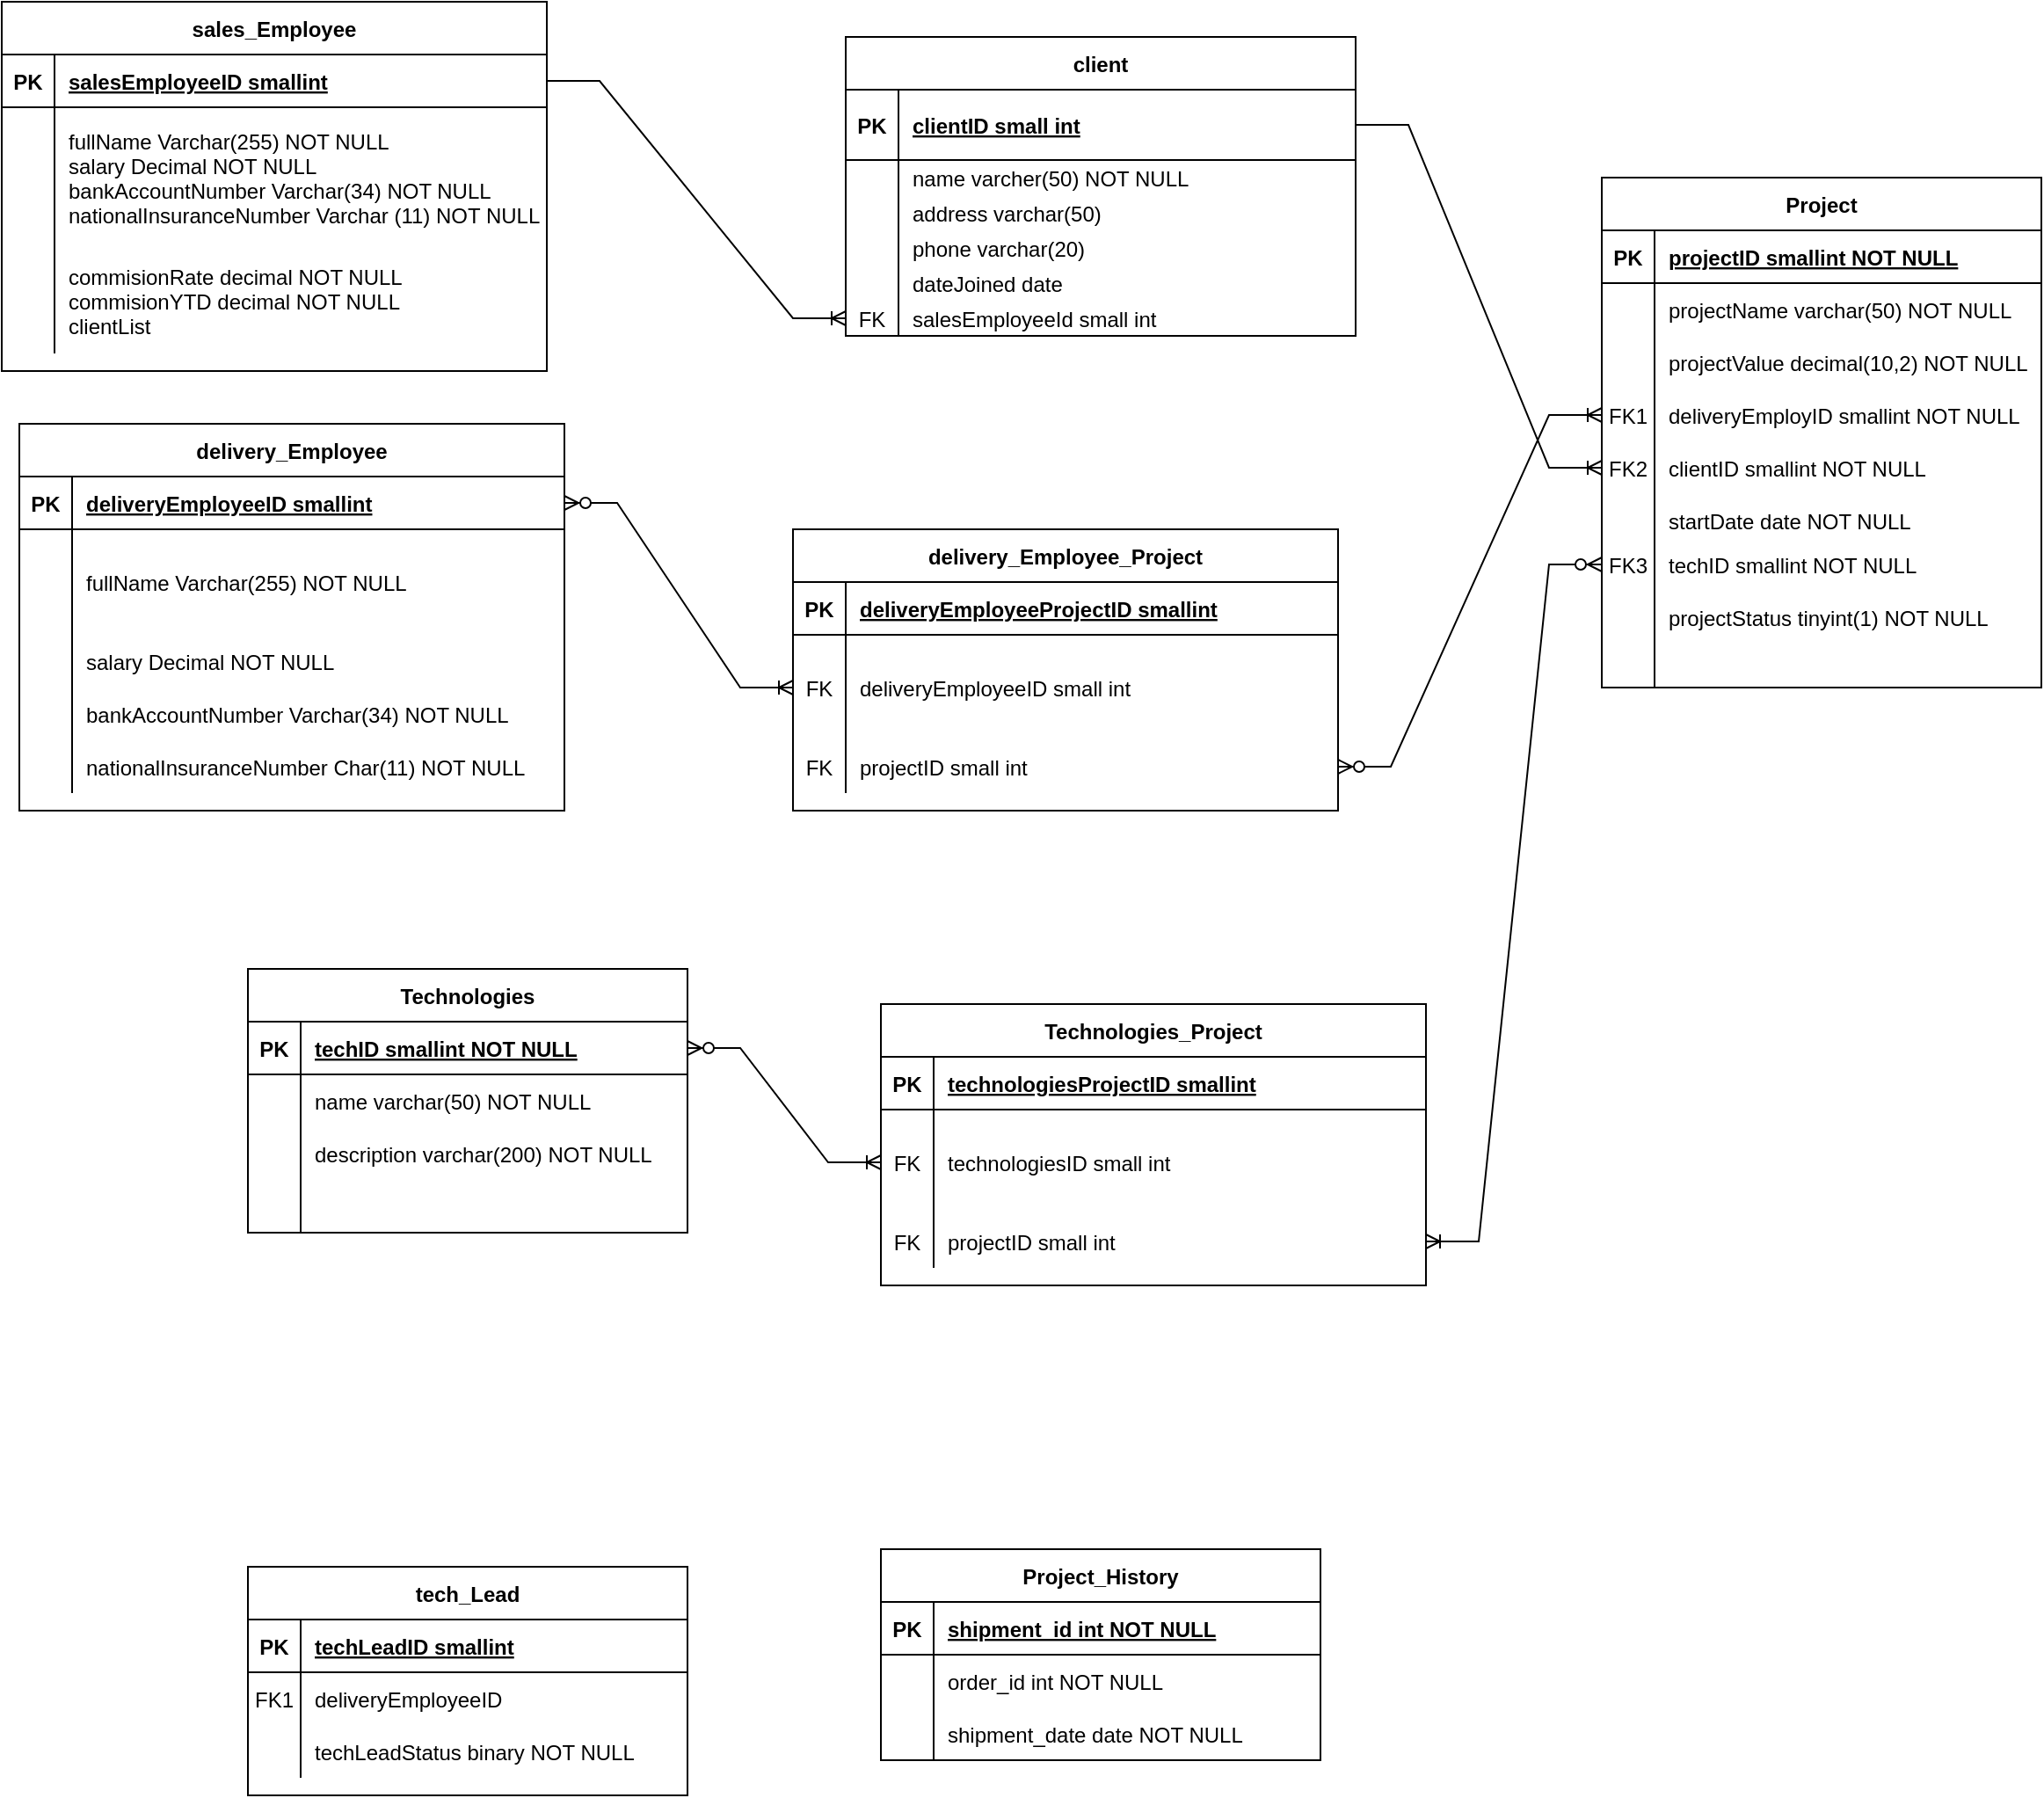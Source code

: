 <mxfile version="21.5.0" type="github">
  <diagram id="R2lEEEUBdFMjLlhIrx00" name="Page-1">
    <mxGraphModel dx="954" dy="592" grid="1" gridSize="10" guides="1" tooltips="1" connect="1" arrows="1" fold="1" page="1" pageScale="1" pageWidth="850" pageHeight="1100" math="0" shadow="0" extFonts="Permanent Marker^https://fonts.googleapis.com/css?family=Permanent+Marker">
      <root>
        <mxCell id="0" />
        <mxCell id="1" parent="0" />
        <mxCell id="iL5qsoXWQ4AeBmDO3Bly-42" value="client" style="shape=table;startSize=30;container=1;collapsible=1;childLayout=tableLayout;fixedRows=1;rowLines=0;fontStyle=1;align=center;resizeLast=1;" parent="1" vertex="1">
          <mxGeometry x="500" y="50" width="290" height="170" as="geometry" />
        </mxCell>
        <mxCell id="iL5qsoXWQ4AeBmDO3Bly-43" value="" style="shape=partialRectangle;collapsible=0;dropTarget=0;pointerEvents=0;fillColor=none;points=[[0,0.5],[1,0.5]];portConstraint=eastwest;top=0;left=0;right=0;bottom=1;" parent="iL5qsoXWQ4AeBmDO3Bly-42" vertex="1">
          <mxGeometry y="30" width="290" height="40" as="geometry" />
        </mxCell>
        <mxCell id="iL5qsoXWQ4AeBmDO3Bly-44" value="PK" style="shape=partialRectangle;overflow=hidden;connectable=0;fillColor=none;top=0;left=0;bottom=0;right=0;fontStyle=1;" parent="iL5qsoXWQ4AeBmDO3Bly-43" vertex="1">
          <mxGeometry width="30" height="40" as="geometry">
            <mxRectangle width="30" height="40" as="alternateBounds" />
          </mxGeometry>
        </mxCell>
        <mxCell id="iL5qsoXWQ4AeBmDO3Bly-45" value="clientID small int" style="shape=partialRectangle;overflow=hidden;connectable=0;fillColor=none;top=0;left=0;bottom=0;right=0;align=left;spacingLeft=6;fontStyle=5;" parent="iL5qsoXWQ4AeBmDO3Bly-43" vertex="1">
          <mxGeometry x="30" width="260" height="40" as="geometry">
            <mxRectangle width="260" height="40" as="alternateBounds" />
          </mxGeometry>
        </mxCell>
        <mxCell id="iL5qsoXWQ4AeBmDO3Bly-46" value="" style="shape=partialRectangle;collapsible=0;dropTarget=0;pointerEvents=0;fillColor=none;points=[[0,0.5],[1,0.5]];portConstraint=eastwest;top=0;left=0;right=0;bottom=0;" parent="iL5qsoXWQ4AeBmDO3Bly-42" vertex="1">
          <mxGeometry y="70" width="290" height="20" as="geometry" />
        </mxCell>
        <mxCell id="iL5qsoXWQ4AeBmDO3Bly-47" value="" style="shape=partialRectangle;overflow=hidden;connectable=0;fillColor=none;top=0;left=0;bottom=0;right=0;" parent="iL5qsoXWQ4AeBmDO3Bly-46" vertex="1">
          <mxGeometry width="30" height="20" as="geometry">
            <mxRectangle width="30" height="20" as="alternateBounds" />
          </mxGeometry>
        </mxCell>
        <mxCell id="iL5qsoXWQ4AeBmDO3Bly-48" value="name varcher(50) NOT NULL" style="shape=partialRectangle;overflow=hidden;connectable=0;fillColor=none;top=0;left=0;bottom=0;right=0;align=left;spacingLeft=6;" parent="iL5qsoXWQ4AeBmDO3Bly-46" vertex="1">
          <mxGeometry x="30" width="260" height="20" as="geometry">
            <mxRectangle width="260" height="20" as="alternateBounds" />
          </mxGeometry>
        </mxCell>
        <mxCell id="iL5qsoXWQ4AeBmDO3Bly-49" value="" style="shape=partialRectangle;collapsible=0;dropTarget=0;pointerEvents=0;fillColor=none;points=[[0,0.5],[1,0.5]];portConstraint=eastwest;top=0;left=0;right=0;bottom=0;" parent="iL5qsoXWQ4AeBmDO3Bly-42" vertex="1">
          <mxGeometry y="90" width="290" height="20" as="geometry" />
        </mxCell>
        <mxCell id="iL5qsoXWQ4AeBmDO3Bly-50" value="" style="shape=partialRectangle;overflow=hidden;connectable=0;fillColor=none;top=0;left=0;bottom=0;right=0;" parent="iL5qsoXWQ4AeBmDO3Bly-49" vertex="1">
          <mxGeometry width="30" height="20" as="geometry">
            <mxRectangle width="30" height="20" as="alternateBounds" />
          </mxGeometry>
        </mxCell>
        <mxCell id="iL5qsoXWQ4AeBmDO3Bly-51" value="address varchar(50)" style="shape=partialRectangle;overflow=hidden;connectable=0;fillColor=none;top=0;left=0;bottom=0;right=0;align=left;spacingLeft=6;" parent="iL5qsoXWQ4AeBmDO3Bly-49" vertex="1">
          <mxGeometry x="30" width="260" height="20" as="geometry">
            <mxRectangle width="260" height="20" as="alternateBounds" />
          </mxGeometry>
        </mxCell>
        <mxCell id="iL5qsoXWQ4AeBmDO3Bly-52" value="" style="shape=partialRectangle;collapsible=0;dropTarget=0;pointerEvents=0;fillColor=none;points=[[0,0.5],[1,0.5]];portConstraint=eastwest;top=0;left=0;right=0;bottom=0;" parent="iL5qsoXWQ4AeBmDO3Bly-42" vertex="1">
          <mxGeometry y="110" width="290" height="20" as="geometry" />
        </mxCell>
        <mxCell id="iL5qsoXWQ4AeBmDO3Bly-53" value="" style="shape=partialRectangle;overflow=hidden;connectable=0;fillColor=none;top=0;left=0;bottom=0;right=0;" parent="iL5qsoXWQ4AeBmDO3Bly-52" vertex="1">
          <mxGeometry width="30" height="20" as="geometry">
            <mxRectangle width="30" height="20" as="alternateBounds" />
          </mxGeometry>
        </mxCell>
        <mxCell id="iL5qsoXWQ4AeBmDO3Bly-54" value="phone varchar(20)" style="shape=partialRectangle;overflow=hidden;connectable=0;fillColor=none;top=0;left=0;bottom=0;right=0;align=left;spacingLeft=6;" parent="iL5qsoXWQ4AeBmDO3Bly-52" vertex="1">
          <mxGeometry x="30" width="260" height="20" as="geometry">
            <mxRectangle width="260" height="20" as="alternateBounds" />
          </mxGeometry>
        </mxCell>
        <mxCell id="iL5qsoXWQ4AeBmDO3Bly-61" value="" style="shape=partialRectangle;collapsible=0;dropTarget=0;pointerEvents=0;fillColor=none;points=[[0,0.5],[1,0.5]];portConstraint=eastwest;top=0;left=0;right=0;bottom=0;" parent="iL5qsoXWQ4AeBmDO3Bly-42" vertex="1">
          <mxGeometry y="130" width="290" height="20" as="geometry" />
        </mxCell>
        <mxCell id="iL5qsoXWQ4AeBmDO3Bly-62" value="" style="shape=partialRectangle;overflow=hidden;connectable=0;fillColor=none;top=0;left=0;bottom=0;right=0;" parent="iL5qsoXWQ4AeBmDO3Bly-61" vertex="1">
          <mxGeometry width="30" height="20" as="geometry">
            <mxRectangle width="30" height="20" as="alternateBounds" />
          </mxGeometry>
        </mxCell>
        <mxCell id="iL5qsoXWQ4AeBmDO3Bly-63" value="dateJoined date" style="shape=partialRectangle;overflow=hidden;connectable=0;fillColor=none;top=0;left=0;bottom=0;right=0;align=left;spacingLeft=6;" parent="iL5qsoXWQ4AeBmDO3Bly-61" vertex="1">
          <mxGeometry x="30" width="260" height="20" as="geometry">
            <mxRectangle width="260" height="20" as="alternateBounds" />
          </mxGeometry>
        </mxCell>
        <mxCell id="iL5qsoXWQ4AeBmDO3Bly-64" value="" style="shape=partialRectangle;collapsible=0;dropTarget=0;pointerEvents=0;fillColor=none;points=[[0,0.5],[1,0.5]];portConstraint=eastwest;top=0;left=0;right=0;bottom=0;" parent="iL5qsoXWQ4AeBmDO3Bly-42" vertex="1">
          <mxGeometry y="150" width="290" height="20" as="geometry" />
        </mxCell>
        <mxCell id="iL5qsoXWQ4AeBmDO3Bly-65" value="FK" style="shape=partialRectangle;overflow=hidden;connectable=0;fillColor=none;top=0;left=0;bottom=0;right=0;" parent="iL5qsoXWQ4AeBmDO3Bly-64" vertex="1">
          <mxGeometry width="30" height="20" as="geometry">
            <mxRectangle width="30" height="20" as="alternateBounds" />
          </mxGeometry>
        </mxCell>
        <mxCell id="iL5qsoXWQ4AeBmDO3Bly-66" value="salesEmployeeId small int " style="shape=partialRectangle;overflow=hidden;connectable=0;fillColor=none;top=0;left=0;bottom=0;right=0;align=left;spacingLeft=6;" parent="iL5qsoXWQ4AeBmDO3Bly-64" vertex="1">
          <mxGeometry x="30" width="260" height="20" as="geometry">
            <mxRectangle width="260" height="20" as="alternateBounds" />
          </mxGeometry>
        </mxCell>
        <mxCell id="8UfHQqU7ERs6A2P5ExG4-1" value="delivery_Employee" style="shape=table;startSize=30;container=1;collapsible=1;childLayout=tableLayout;fixedRows=1;rowLines=0;fontStyle=1;align=center;resizeLast=1;" parent="1" vertex="1">
          <mxGeometry x="30" y="270" width="310" height="220" as="geometry" />
        </mxCell>
        <mxCell id="8UfHQqU7ERs6A2P5ExG4-2" value="" style="shape=partialRectangle;collapsible=0;dropTarget=0;pointerEvents=0;fillColor=none;points=[[0,0.5],[1,0.5]];portConstraint=eastwest;top=0;left=0;right=0;bottom=1;" parent="8UfHQqU7ERs6A2P5ExG4-1" vertex="1">
          <mxGeometry y="30" width="310" height="30" as="geometry" />
        </mxCell>
        <mxCell id="8UfHQqU7ERs6A2P5ExG4-3" value="PK" style="shape=partialRectangle;overflow=hidden;connectable=0;fillColor=none;top=0;left=0;bottom=0;right=0;fontStyle=1;" parent="8UfHQqU7ERs6A2P5ExG4-2" vertex="1">
          <mxGeometry width="30" height="30" as="geometry">
            <mxRectangle width="30" height="30" as="alternateBounds" />
          </mxGeometry>
        </mxCell>
        <mxCell id="8UfHQqU7ERs6A2P5ExG4-4" value="deliveryEmployeeID smallint" style="shape=partialRectangle;overflow=hidden;connectable=0;fillColor=none;top=0;left=0;bottom=0;right=0;align=left;spacingLeft=6;fontStyle=5;" parent="8UfHQqU7ERs6A2P5ExG4-2" vertex="1">
          <mxGeometry x="30" width="280" height="30" as="geometry">
            <mxRectangle width="280" height="30" as="alternateBounds" />
          </mxGeometry>
        </mxCell>
        <mxCell id="8UfHQqU7ERs6A2P5ExG4-5" value="" style="shape=partialRectangle;collapsible=0;dropTarget=0;pointerEvents=0;fillColor=none;points=[[0,0.5],[1,0.5]];portConstraint=eastwest;top=0;left=0;right=0;bottom=0;" parent="8UfHQqU7ERs6A2P5ExG4-1" vertex="1">
          <mxGeometry y="60" width="310" height="60" as="geometry" />
        </mxCell>
        <mxCell id="8UfHQqU7ERs6A2P5ExG4-6" value="" style="shape=partialRectangle;overflow=hidden;connectable=0;fillColor=none;top=0;left=0;bottom=0;right=0;" parent="8UfHQqU7ERs6A2P5ExG4-5" vertex="1">
          <mxGeometry width="30" height="60" as="geometry">
            <mxRectangle width="30" height="60" as="alternateBounds" />
          </mxGeometry>
        </mxCell>
        <mxCell id="8UfHQqU7ERs6A2P5ExG4-7" value="fullName Varchar(255) NOT NULL" style="shape=partialRectangle;overflow=hidden;connectable=0;fillColor=none;top=0;left=0;bottom=0;right=0;align=left;spacingLeft=6;" parent="8UfHQqU7ERs6A2P5ExG4-5" vertex="1">
          <mxGeometry x="30" width="280" height="60" as="geometry">
            <mxRectangle width="280" height="60" as="alternateBounds" />
          </mxGeometry>
        </mxCell>
        <mxCell id="8UfHQqU7ERs6A2P5ExG4-8" value="" style="shape=partialRectangle;collapsible=0;dropTarget=0;pointerEvents=0;fillColor=none;points=[[0,0.5],[1,0.5]];portConstraint=eastwest;top=0;left=0;right=0;bottom=0;" parent="8UfHQqU7ERs6A2P5ExG4-1" vertex="1">
          <mxGeometry y="120" width="310" height="30" as="geometry" />
        </mxCell>
        <mxCell id="8UfHQqU7ERs6A2P5ExG4-9" value="" style="shape=partialRectangle;overflow=hidden;connectable=0;fillColor=none;top=0;left=0;bottom=0;right=0;" parent="8UfHQqU7ERs6A2P5ExG4-8" vertex="1">
          <mxGeometry width="30" height="30" as="geometry">
            <mxRectangle width="30" height="30" as="alternateBounds" />
          </mxGeometry>
        </mxCell>
        <mxCell id="8UfHQqU7ERs6A2P5ExG4-10" value="salary Decimal NOT NULL" style="shape=partialRectangle;overflow=hidden;connectable=0;fillColor=none;top=0;left=0;bottom=0;right=0;align=left;spacingLeft=6;" parent="8UfHQqU7ERs6A2P5ExG4-8" vertex="1">
          <mxGeometry x="30" width="280" height="30" as="geometry">
            <mxRectangle width="280" height="30" as="alternateBounds" />
          </mxGeometry>
        </mxCell>
        <mxCell id="iL5qsoXWQ4AeBmDO3Bly-79" value="" style="shape=partialRectangle;collapsible=0;dropTarget=0;pointerEvents=0;fillColor=none;points=[[0,0.5],[1,0.5]];portConstraint=eastwest;top=0;left=0;right=0;bottom=0;" parent="8UfHQqU7ERs6A2P5ExG4-1" vertex="1">
          <mxGeometry y="150" width="310" height="30" as="geometry" />
        </mxCell>
        <mxCell id="iL5qsoXWQ4AeBmDO3Bly-80" value="" style="shape=partialRectangle;overflow=hidden;connectable=0;fillColor=none;top=0;left=0;bottom=0;right=0;" parent="iL5qsoXWQ4AeBmDO3Bly-79" vertex="1">
          <mxGeometry width="30" height="30" as="geometry">
            <mxRectangle width="30" height="30" as="alternateBounds" />
          </mxGeometry>
        </mxCell>
        <mxCell id="iL5qsoXWQ4AeBmDO3Bly-81" value="bankAccountNumber Varchar(34) NOT NULL" style="shape=partialRectangle;overflow=hidden;connectable=0;fillColor=none;top=0;left=0;bottom=0;right=0;align=left;spacingLeft=6;" parent="iL5qsoXWQ4AeBmDO3Bly-79" vertex="1">
          <mxGeometry x="30" width="280" height="30" as="geometry">
            <mxRectangle width="280" height="30" as="alternateBounds" />
          </mxGeometry>
        </mxCell>
        <mxCell id="iL5qsoXWQ4AeBmDO3Bly-83" value="" style="shape=partialRectangle;collapsible=0;dropTarget=0;pointerEvents=0;fillColor=none;points=[[0,0.5],[1,0.5]];portConstraint=eastwest;top=0;left=0;right=0;bottom=0;" parent="8UfHQqU7ERs6A2P5ExG4-1" vertex="1">
          <mxGeometry y="180" width="310" height="30" as="geometry" />
        </mxCell>
        <mxCell id="iL5qsoXWQ4AeBmDO3Bly-84" value="" style="shape=partialRectangle;overflow=hidden;connectable=0;fillColor=none;top=0;left=0;bottom=0;right=0;" parent="iL5qsoXWQ4AeBmDO3Bly-83" vertex="1">
          <mxGeometry width="30" height="30" as="geometry">
            <mxRectangle width="30" height="30" as="alternateBounds" />
          </mxGeometry>
        </mxCell>
        <mxCell id="iL5qsoXWQ4AeBmDO3Bly-85" value="nationalInsuranceNumber Char(11) NOT NULL" style="shape=partialRectangle;overflow=hidden;connectable=0;fillColor=none;top=0;left=0;bottom=0;right=0;align=left;spacingLeft=6;" parent="iL5qsoXWQ4AeBmDO3Bly-83" vertex="1">
          <mxGeometry x="30" width="280" height="30" as="geometry">
            <mxRectangle width="280" height="30" as="alternateBounds" />
          </mxGeometry>
        </mxCell>
        <mxCell id="8UfHQqU7ERs6A2P5ExG4-11" value="sales_Employee" style="shape=table;startSize=30;container=1;collapsible=1;childLayout=tableLayout;fixedRows=1;rowLines=0;fontStyle=1;align=center;resizeLast=1;" parent="1" vertex="1">
          <mxGeometry x="20" y="30" width="310" height="210" as="geometry" />
        </mxCell>
        <mxCell id="8UfHQqU7ERs6A2P5ExG4-12" value="" style="shape=partialRectangle;collapsible=0;dropTarget=0;pointerEvents=0;fillColor=none;points=[[0,0.5],[1,0.5]];portConstraint=eastwest;top=0;left=0;right=0;bottom=1;" parent="8UfHQqU7ERs6A2P5ExG4-11" vertex="1">
          <mxGeometry y="30" width="310" height="30" as="geometry" />
        </mxCell>
        <mxCell id="8UfHQqU7ERs6A2P5ExG4-13" value="PK" style="shape=partialRectangle;overflow=hidden;connectable=0;fillColor=none;top=0;left=0;bottom=0;right=0;fontStyle=1;" parent="8UfHQqU7ERs6A2P5ExG4-12" vertex="1">
          <mxGeometry width="30" height="30" as="geometry">
            <mxRectangle width="30" height="30" as="alternateBounds" />
          </mxGeometry>
        </mxCell>
        <mxCell id="8UfHQqU7ERs6A2P5ExG4-14" value="salesEmployeeID smallint" style="shape=partialRectangle;overflow=hidden;connectable=0;fillColor=none;top=0;left=0;bottom=0;right=0;align=left;spacingLeft=6;fontStyle=5;" parent="8UfHQqU7ERs6A2P5ExG4-12" vertex="1">
          <mxGeometry x="30" width="280" height="30" as="geometry">
            <mxRectangle width="280" height="30" as="alternateBounds" />
          </mxGeometry>
        </mxCell>
        <mxCell id="8UfHQqU7ERs6A2P5ExG4-15" value="" style="shape=partialRectangle;collapsible=0;dropTarget=0;pointerEvents=0;fillColor=none;points=[[0,0.5],[1,0.5]];portConstraint=eastwest;top=0;left=0;right=0;bottom=0;" parent="8UfHQqU7ERs6A2P5ExG4-11" vertex="1">
          <mxGeometry y="60" width="310" height="80" as="geometry" />
        </mxCell>
        <mxCell id="8UfHQqU7ERs6A2P5ExG4-16" value="" style="shape=partialRectangle;overflow=hidden;connectable=0;fillColor=none;top=0;left=0;bottom=0;right=0;" parent="8UfHQqU7ERs6A2P5ExG4-15" vertex="1">
          <mxGeometry width="30" height="80" as="geometry">
            <mxRectangle width="30" height="80" as="alternateBounds" />
          </mxGeometry>
        </mxCell>
        <mxCell id="8UfHQqU7ERs6A2P5ExG4-17" value="fullName Varchar(255) NOT NULL&#xa;salary Decimal NOT NULL&#xa;bankAccountNumber Varchar(34) NOT NULL&#xa;nationalInsuranceNumber Varchar (11) NOT NULL" style="shape=partialRectangle;overflow=hidden;connectable=0;fillColor=none;top=0;left=0;bottom=0;right=0;align=left;spacingLeft=6;" parent="8UfHQqU7ERs6A2P5ExG4-15" vertex="1">
          <mxGeometry x="30" width="280" height="80" as="geometry">
            <mxRectangle width="280" height="80" as="alternateBounds" />
          </mxGeometry>
        </mxCell>
        <mxCell id="8UfHQqU7ERs6A2P5ExG4-18" value="" style="shape=partialRectangle;collapsible=0;dropTarget=0;pointerEvents=0;fillColor=none;points=[[0,0.5],[1,0.5]];portConstraint=eastwest;top=0;left=0;right=0;bottom=0;" parent="8UfHQqU7ERs6A2P5ExG4-11" vertex="1">
          <mxGeometry y="140" width="310" height="60" as="geometry" />
        </mxCell>
        <mxCell id="8UfHQqU7ERs6A2P5ExG4-19" value="" style="shape=partialRectangle;overflow=hidden;connectable=0;fillColor=none;top=0;left=0;bottom=0;right=0;" parent="8UfHQqU7ERs6A2P5ExG4-18" vertex="1">
          <mxGeometry width="30" height="60" as="geometry">
            <mxRectangle width="30" height="60" as="alternateBounds" />
          </mxGeometry>
        </mxCell>
        <mxCell id="8UfHQqU7ERs6A2P5ExG4-20" value="commisionRate decimal NOT NULL&#xa;commisionYTD decimal NOT NULL&#xa;clientList " style="shape=partialRectangle;overflow=hidden;connectable=0;fillColor=none;top=0;left=0;bottom=0;right=0;align=left;spacingLeft=6;" parent="8UfHQqU7ERs6A2P5ExG4-18" vertex="1">
          <mxGeometry x="30" width="280" height="60" as="geometry">
            <mxRectangle width="280" height="60" as="alternateBounds" />
          </mxGeometry>
        </mxCell>
        <mxCell id="8UfHQqU7ERs6A2P5ExG4-21" value="tech_Lead" style="shape=table;startSize=30;container=1;collapsible=1;childLayout=tableLayout;fixedRows=1;rowLines=0;fontStyle=1;align=center;resizeLast=1;" parent="1" vertex="1">
          <mxGeometry x="160" y="920" width="250" height="130" as="geometry" />
        </mxCell>
        <mxCell id="8UfHQqU7ERs6A2P5ExG4-22" value="" style="shape=partialRectangle;collapsible=0;dropTarget=0;pointerEvents=0;fillColor=none;points=[[0,0.5],[1,0.5]];portConstraint=eastwest;top=0;left=0;right=0;bottom=1;" parent="8UfHQqU7ERs6A2P5ExG4-21" vertex="1">
          <mxGeometry y="30" width="250" height="30" as="geometry" />
        </mxCell>
        <mxCell id="8UfHQqU7ERs6A2P5ExG4-23" value="PK" style="shape=partialRectangle;overflow=hidden;connectable=0;fillColor=none;top=0;left=0;bottom=0;right=0;fontStyle=1;" parent="8UfHQqU7ERs6A2P5ExG4-22" vertex="1">
          <mxGeometry width="30" height="30" as="geometry">
            <mxRectangle width="30" height="30" as="alternateBounds" />
          </mxGeometry>
        </mxCell>
        <mxCell id="8UfHQqU7ERs6A2P5ExG4-24" value="techLeadID smallint" style="shape=partialRectangle;overflow=hidden;connectable=0;fillColor=none;top=0;left=0;bottom=0;right=0;align=left;spacingLeft=6;fontStyle=5;" parent="8UfHQqU7ERs6A2P5ExG4-22" vertex="1">
          <mxGeometry x="30" width="220" height="30" as="geometry">
            <mxRectangle width="220" height="30" as="alternateBounds" />
          </mxGeometry>
        </mxCell>
        <mxCell id="8UfHQqU7ERs6A2P5ExG4-25" value="" style="shape=partialRectangle;collapsible=0;dropTarget=0;pointerEvents=0;fillColor=none;points=[[0,0.5],[1,0.5]];portConstraint=eastwest;top=0;left=0;right=0;bottom=0;" parent="8UfHQqU7ERs6A2P5ExG4-21" vertex="1">
          <mxGeometry y="60" width="250" height="30" as="geometry" />
        </mxCell>
        <mxCell id="8UfHQqU7ERs6A2P5ExG4-26" value="FK1" style="shape=partialRectangle;overflow=hidden;connectable=0;fillColor=none;top=0;left=0;bottom=0;right=0;" parent="8UfHQqU7ERs6A2P5ExG4-25" vertex="1">
          <mxGeometry width="30" height="30" as="geometry">
            <mxRectangle width="30" height="30" as="alternateBounds" />
          </mxGeometry>
        </mxCell>
        <mxCell id="8UfHQqU7ERs6A2P5ExG4-27" value="deliveryEmployeeID" style="shape=partialRectangle;overflow=hidden;connectable=0;fillColor=none;top=0;left=0;bottom=0;right=0;align=left;spacingLeft=6;" parent="8UfHQqU7ERs6A2P5ExG4-25" vertex="1">
          <mxGeometry x="30" width="220" height="30" as="geometry">
            <mxRectangle width="220" height="30" as="alternateBounds" />
          </mxGeometry>
        </mxCell>
        <mxCell id="8UfHQqU7ERs6A2P5ExG4-28" value="" style="shape=partialRectangle;collapsible=0;dropTarget=0;pointerEvents=0;fillColor=none;points=[[0,0.5],[1,0.5]];portConstraint=eastwest;top=0;left=0;right=0;bottom=0;" parent="8UfHQqU7ERs6A2P5ExG4-21" vertex="1">
          <mxGeometry y="90" width="250" height="30" as="geometry" />
        </mxCell>
        <mxCell id="8UfHQqU7ERs6A2P5ExG4-29" value="" style="shape=partialRectangle;overflow=hidden;connectable=0;fillColor=none;top=0;left=0;bottom=0;right=0;" parent="8UfHQqU7ERs6A2P5ExG4-28" vertex="1">
          <mxGeometry width="30" height="30" as="geometry">
            <mxRectangle width="30" height="30" as="alternateBounds" />
          </mxGeometry>
        </mxCell>
        <mxCell id="8UfHQqU7ERs6A2P5ExG4-30" value="techLeadStatus binary NOT NULL" style="shape=partialRectangle;overflow=hidden;connectable=0;fillColor=none;top=0;left=0;bottom=0;right=0;align=left;spacingLeft=6;" parent="8UfHQqU7ERs6A2P5ExG4-28" vertex="1">
          <mxGeometry x="30" width="220" height="30" as="geometry">
            <mxRectangle width="220" height="30" as="alternateBounds" />
          </mxGeometry>
        </mxCell>
        <mxCell id="_oCk1T0MEmNTr1EO0LTL-1" value="Project" style="shape=table;startSize=30;container=1;collapsible=1;childLayout=tableLayout;fixedRows=1;rowLines=0;fontStyle=1;align=center;resizeLast=1;" parent="1" vertex="1">
          <mxGeometry x="930" y="130" width="250" height="290" as="geometry" />
        </mxCell>
        <mxCell id="_oCk1T0MEmNTr1EO0LTL-2" value="" style="shape=partialRectangle;collapsible=0;dropTarget=0;pointerEvents=0;fillColor=none;points=[[0,0.5],[1,0.5]];portConstraint=eastwest;top=0;left=0;right=0;bottom=1;" parent="_oCk1T0MEmNTr1EO0LTL-1" vertex="1">
          <mxGeometry y="30" width="250" height="30" as="geometry" />
        </mxCell>
        <mxCell id="_oCk1T0MEmNTr1EO0LTL-3" value="PK" style="shape=partialRectangle;overflow=hidden;connectable=0;fillColor=none;top=0;left=0;bottom=0;right=0;fontStyle=1;" parent="_oCk1T0MEmNTr1EO0LTL-2" vertex="1">
          <mxGeometry width="30" height="30" as="geometry">
            <mxRectangle width="30" height="30" as="alternateBounds" />
          </mxGeometry>
        </mxCell>
        <mxCell id="_oCk1T0MEmNTr1EO0LTL-4" value="projectID smallint NOT NULL " style="shape=partialRectangle;overflow=hidden;connectable=0;fillColor=none;top=0;left=0;bottom=0;right=0;align=left;spacingLeft=6;fontStyle=5;" parent="_oCk1T0MEmNTr1EO0LTL-2" vertex="1">
          <mxGeometry x="30" width="220" height="30" as="geometry">
            <mxRectangle width="220" height="30" as="alternateBounds" />
          </mxGeometry>
        </mxCell>
        <mxCell id="_oCk1T0MEmNTr1EO0LTL-5" value="" style="shape=partialRectangle;collapsible=0;dropTarget=0;pointerEvents=0;fillColor=none;points=[[0,0.5],[1,0.5]];portConstraint=eastwest;top=0;left=0;right=0;bottom=0;" parent="_oCk1T0MEmNTr1EO0LTL-1" vertex="1">
          <mxGeometry y="60" width="250" height="30" as="geometry" />
        </mxCell>
        <mxCell id="_oCk1T0MEmNTr1EO0LTL-6" value="" style="shape=partialRectangle;overflow=hidden;connectable=0;fillColor=none;top=0;left=0;bottom=0;right=0;" parent="_oCk1T0MEmNTr1EO0LTL-5" vertex="1">
          <mxGeometry width="30" height="30" as="geometry">
            <mxRectangle width="30" height="30" as="alternateBounds" />
          </mxGeometry>
        </mxCell>
        <mxCell id="_oCk1T0MEmNTr1EO0LTL-7" value="projectName varchar(50) NOT NULL" style="shape=partialRectangle;overflow=hidden;connectable=0;fillColor=none;top=0;left=0;bottom=0;right=0;align=left;spacingLeft=6;" parent="_oCk1T0MEmNTr1EO0LTL-5" vertex="1">
          <mxGeometry x="30" width="220" height="30" as="geometry">
            <mxRectangle width="220" height="30" as="alternateBounds" />
          </mxGeometry>
        </mxCell>
        <mxCell id="_oCk1T0MEmNTr1EO0LTL-11" value="" style="shape=partialRectangle;collapsible=0;dropTarget=0;pointerEvents=0;fillColor=none;points=[[0,0.5],[1,0.5]];portConstraint=eastwest;top=0;left=0;right=0;bottom=0;" parent="_oCk1T0MEmNTr1EO0LTL-1" vertex="1">
          <mxGeometry y="90" width="250" height="30" as="geometry" />
        </mxCell>
        <mxCell id="_oCk1T0MEmNTr1EO0LTL-12" value="" style="shape=partialRectangle;overflow=hidden;connectable=0;fillColor=none;top=0;left=0;bottom=0;right=0;" parent="_oCk1T0MEmNTr1EO0LTL-11" vertex="1">
          <mxGeometry width="30" height="30" as="geometry">
            <mxRectangle width="30" height="30" as="alternateBounds" />
          </mxGeometry>
        </mxCell>
        <mxCell id="_oCk1T0MEmNTr1EO0LTL-13" value="projectValue decimal(10,2) NOT NULL" style="shape=partialRectangle;overflow=hidden;connectable=0;fillColor=none;top=0;left=0;bottom=0;right=0;align=left;spacingLeft=6;" parent="_oCk1T0MEmNTr1EO0LTL-11" vertex="1">
          <mxGeometry x="30" width="220" height="30" as="geometry">
            <mxRectangle width="220" height="30" as="alternateBounds" />
          </mxGeometry>
        </mxCell>
        <mxCell id="_oCk1T0MEmNTr1EO0LTL-14" value="" style="shape=partialRectangle;collapsible=0;dropTarget=0;pointerEvents=0;fillColor=none;points=[[0,0.5],[1,0.5]];portConstraint=eastwest;top=0;left=0;right=0;bottom=0;" parent="_oCk1T0MEmNTr1EO0LTL-1" vertex="1">
          <mxGeometry y="120" width="250" height="30" as="geometry" />
        </mxCell>
        <mxCell id="_oCk1T0MEmNTr1EO0LTL-15" value="FK1" style="shape=partialRectangle;overflow=hidden;connectable=0;fillColor=none;top=0;left=0;bottom=0;right=0;" parent="_oCk1T0MEmNTr1EO0LTL-14" vertex="1">
          <mxGeometry width="30" height="30" as="geometry">
            <mxRectangle width="30" height="30" as="alternateBounds" />
          </mxGeometry>
        </mxCell>
        <mxCell id="_oCk1T0MEmNTr1EO0LTL-16" value="deliveryEmployID smallint NOT NULL" style="shape=partialRectangle;overflow=hidden;connectable=0;fillColor=none;top=0;left=0;bottom=0;right=0;align=left;spacingLeft=6;" parent="_oCk1T0MEmNTr1EO0LTL-14" vertex="1">
          <mxGeometry x="30" width="220" height="30" as="geometry">
            <mxRectangle width="220" height="30" as="alternateBounds" />
          </mxGeometry>
        </mxCell>
        <mxCell id="_oCk1T0MEmNTr1EO0LTL-17" value="" style="shape=partialRectangle;collapsible=0;dropTarget=0;pointerEvents=0;fillColor=none;points=[[0,0.5],[1,0.5]];portConstraint=eastwest;top=0;left=0;right=0;bottom=0;" parent="_oCk1T0MEmNTr1EO0LTL-1" vertex="1">
          <mxGeometry y="150" width="250" height="30" as="geometry" />
        </mxCell>
        <mxCell id="_oCk1T0MEmNTr1EO0LTL-18" value="FK2" style="shape=partialRectangle;overflow=hidden;connectable=0;fillColor=none;top=0;left=0;bottom=0;right=0;" parent="_oCk1T0MEmNTr1EO0LTL-17" vertex="1">
          <mxGeometry width="30" height="30" as="geometry">
            <mxRectangle width="30" height="30" as="alternateBounds" />
          </mxGeometry>
        </mxCell>
        <mxCell id="_oCk1T0MEmNTr1EO0LTL-19" value="clientID smallint NOT NULL" style="shape=partialRectangle;overflow=hidden;connectable=0;fillColor=none;top=0;left=0;bottom=0;right=0;align=left;spacingLeft=6;" parent="_oCk1T0MEmNTr1EO0LTL-17" vertex="1">
          <mxGeometry x="30" width="220" height="30" as="geometry">
            <mxRectangle width="220" height="30" as="alternateBounds" />
          </mxGeometry>
        </mxCell>
        <mxCell id="_oCk1T0MEmNTr1EO0LTL-20" value="" style="shape=partialRectangle;collapsible=0;dropTarget=0;pointerEvents=0;fillColor=none;points=[[0,0.5],[1,0.5]];portConstraint=eastwest;top=0;left=0;right=0;bottom=0;" parent="_oCk1T0MEmNTr1EO0LTL-1" vertex="1">
          <mxGeometry y="180" width="250" height="30" as="geometry" />
        </mxCell>
        <mxCell id="_oCk1T0MEmNTr1EO0LTL-21" value="" style="shape=partialRectangle;overflow=hidden;connectable=0;fillColor=none;top=0;left=0;bottom=0;right=0;" parent="_oCk1T0MEmNTr1EO0LTL-20" vertex="1">
          <mxGeometry width="30" height="30" as="geometry">
            <mxRectangle width="30" height="30" as="alternateBounds" />
          </mxGeometry>
        </mxCell>
        <mxCell id="_oCk1T0MEmNTr1EO0LTL-22" value="startDate date NOT NULL" style="shape=partialRectangle;overflow=hidden;connectable=0;fillColor=none;top=0;left=0;bottom=0;right=0;align=left;spacingLeft=6;" parent="_oCk1T0MEmNTr1EO0LTL-20" vertex="1">
          <mxGeometry x="30" width="220" height="30" as="geometry">
            <mxRectangle width="220" height="30" as="alternateBounds" />
          </mxGeometry>
        </mxCell>
        <mxCell id="_oCk1T0MEmNTr1EO0LTL-23" value="" style="shape=partialRectangle;collapsible=0;dropTarget=0;pointerEvents=0;fillColor=none;points=[[0,0.5],[1,0.5]];portConstraint=eastwest;top=0;left=0;right=0;bottom=0;" parent="_oCk1T0MEmNTr1EO0LTL-1" vertex="1">
          <mxGeometry y="210" width="250" height="20" as="geometry" />
        </mxCell>
        <mxCell id="_oCk1T0MEmNTr1EO0LTL-24" value="FK3" style="shape=partialRectangle;overflow=hidden;connectable=0;fillColor=none;top=0;left=0;bottom=0;right=0;" parent="_oCk1T0MEmNTr1EO0LTL-23" vertex="1">
          <mxGeometry width="30" height="20" as="geometry">
            <mxRectangle width="30" height="20" as="alternateBounds" />
          </mxGeometry>
        </mxCell>
        <mxCell id="_oCk1T0MEmNTr1EO0LTL-25" value="techID smallint NOT NULL" style="shape=partialRectangle;overflow=hidden;connectable=0;fillColor=none;top=0;left=0;bottom=0;right=0;align=left;spacingLeft=6;" parent="_oCk1T0MEmNTr1EO0LTL-23" vertex="1">
          <mxGeometry x="30" width="220" height="20" as="geometry">
            <mxRectangle width="220" height="20" as="alternateBounds" />
          </mxGeometry>
        </mxCell>
        <mxCell id="_oCk1T0MEmNTr1EO0LTL-26" value="" style="shape=partialRectangle;collapsible=0;dropTarget=0;pointerEvents=0;fillColor=none;points=[[0,0.5],[1,0.5]];portConstraint=eastwest;top=0;left=0;right=0;bottom=0;" parent="_oCk1T0MEmNTr1EO0LTL-1" vertex="1">
          <mxGeometry y="230" width="250" height="40" as="geometry" />
        </mxCell>
        <mxCell id="_oCk1T0MEmNTr1EO0LTL-27" value="" style="shape=partialRectangle;overflow=hidden;connectable=0;fillColor=none;top=0;left=0;bottom=0;right=0;" parent="_oCk1T0MEmNTr1EO0LTL-26" vertex="1">
          <mxGeometry width="30" height="40" as="geometry">
            <mxRectangle width="30" height="40" as="alternateBounds" />
          </mxGeometry>
        </mxCell>
        <mxCell id="_oCk1T0MEmNTr1EO0LTL-28" value="projectStatus tinyint(1) NOT NULL" style="shape=partialRectangle;overflow=hidden;connectable=0;fillColor=none;top=0;left=0;bottom=0;right=0;align=left;spacingLeft=6;" parent="_oCk1T0MEmNTr1EO0LTL-26" vertex="1">
          <mxGeometry x="30" width="220" height="40" as="geometry">
            <mxRectangle width="220" height="40" as="alternateBounds" />
          </mxGeometry>
        </mxCell>
        <mxCell id="_oCk1T0MEmNTr1EO0LTL-29" value="" style="shape=partialRectangle;collapsible=0;dropTarget=0;pointerEvents=0;fillColor=none;points=[[0,0.5],[1,0.5]];portConstraint=eastwest;top=0;left=0;right=0;bottom=0;" parent="_oCk1T0MEmNTr1EO0LTL-1" vertex="1">
          <mxGeometry y="270" width="250" height="20" as="geometry" />
        </mxCell>
        <mxCell id="_oCk1T0MEmNTr1EO0LTL-30" value="" style="shape=partialRectangle;overflow=hidden;connectable=0;fillColor=none;top=0;left=0;bottom=0;right=0;" parent="_oCk1T0MEmNTr1EO0LTL-29" vertex="1">
          <mxGeometry width="30" height="20" as="geometry">
            <mxRectangle width="30" height="20" as="alternateBounds" />
          </mxGeometry>
        </mxCell>
        <mxCell id="_oCk1T0MEmNTr1EO0LTL-31" value="" style="shape=partialRectangle;overflow=hidden;connectable=0;fillColor=none;top=0;left=0;bottom=0;right=0;align=left;spacingLeft=6;" parent="_oCk1T0MEmNTr1EO0LTL-29" vertex="1">
          <mxGeometry x="30" width="220" height="20" as="geometry">
            <mxRectangle width="220" height="20" as="alternateBounds" />
          </mxGeometry>
        </mxCell>
        <mxCell id="_oCk1T0MEmNTr1EO0LTL-32" value="Technologies" style="shape=table;startSize=30;container=1;collapsible=1;childLayout=tableLayout;fixedRows=1;rowLines=0;fontStyle=1;align=center;resizeLast=1;" parent="1" vertex="1">
          <mxGeometry x="160" y="580" width="250" height="150" as="geometry" />
        </mxCell>
        <mxCell id="_oCk1T0MEmNTr1EO0LTL-33" value="" style="shape=partialRectangle;collapsible=0;dropTarget=0;pointerEvents=0;fillColor=none;points=[[0,0.5],[1,0.5]];portConstraint=eastwest;top=0;left=0;right=0;bottom=1;" parent="_oCk1T0MEmNTr1EO0LTL-32" vertex="1">
          <mxGeometry y="30" width="250" height="30" as="geometry" />
        </mxCell>
        <mxCell id="_oCk1T0MEmNTr1EO0LTL-34" value="PK" style="shape=partialRectangle;overflow=hidden;connectable=0;fillColor=none;top=0;left=0;bottom=0;right=0;fontStyle=1;" parent="_oCk1T0MEmNTr1EO0LTL-33" vertex="1">
          <mxGeometry width="30" height="30" as="geometry">
            <mxRectangle width="30" height="30" as="alternateBounds" />
          </mxGeometry>
        </mxCell>
        <mxCell id="_oCk1T0MEmNTr1EO0LTL-35" value="techID smallint NOT NULL " style="shape=partialRectangle;overflow=hidden;connectable=0;fillColor=none;top=0;left=0;bottom=0;right=0;align=left;spacingLeft=6;fontStyle=5;" parent="_oCk1T0MEmNTr1EO0LTL-33" vertex="1">
          <mxGeometry x="30" width="220" height="30" as="geometry">
            <mxRectangle width="220" height="30" as="alternateBounds" />
          </mxGeometry>
        </mxCell>
        <mxCell id="_oCk1T0MEmNTr1EO0LTL-36" value="" style="shape=partialRectangle;collapsible=0;dropTarget=0;pointerEvents=0;fillColor=none;points=[[0,0.5],[1,0.5]];portConstraint=eastwest;top=0;left=0;right=0;bottom=0;" parent="_oCk1T0MEmNTr1EO0LTL-32" vertex="1">
          <mxGeometry y="60" width="250" height="30" as="geometry" />
        </mxCell>
        <mxCell id="_oCk1T0MEmNTr1EO0LTL-37" value="" style="shape=partialRectangle;overflow=hidden;connectable=0;fillColor=none;top=0;left=0;bottom=0;right=0;" parent="_oCk1T0MEmNTr1EO0LTL-36" vertex="1">
          <mxGeometry width="30" height="30" as="geometry">
            <mxRectangle width="30" height="30" as="alternateBounds" />
          </mxGeometry>
        </mxCell>
        <mxCell id="_oCk1T0MEmNTr1EO0LTL-38" value="name varchar(50) NOT NULL" style="shape=partialRectangle;overflow=hidden;connectable=0;fillColor=none;top=0;left=0;bottom=0;right=0;align=left;spacingLeft=6;" parent="_oCk1T0MEmNTr1EO0LTL-36" vertex="1">
          <mxGeometry x="30" width="220" height="30" as="geometry">
            <mxRectangle width="220" height="30" as="alternateBounds" />
          </mxGeometry>
        </mxCell>
        <mxCell id="_oCk1T0MEmNTr1EO0LTL-39" value="" style="shape=partialRectangle;collapsible=0;dropTarget=0;pointerEvents=0;fillColor=none;points=[[0,0.5],[1,0.5]];portConstraint=eastwest;top=0;left=0;right=0;bottom=0;" parent="_oCk1T0MEmNTr1EO0LTL-32" vertex="1">
          <mxGeometry y="90" width="250" height="30" as="geometry" />
        </mxCell>
        <mxCell id="_oCk1T0MEmNTr1EO0LTL-40" value="" style="shape=partialRectangle;overflow=hidden;connectable=0;fillColor=none;top=0;left=0;bottom=0;right=0;" parent="_oCk1T0MEmNTr1EO0LTL-39" vertex="1">
          <mxGeometry width="30" height="30" as="geometry">
            <mxRectangle width="30" height="30" as="alternateBounds" />
          </mxGeometry>
        </mxCell>
        <mxCell id="_oCk1T0MEmNTr1EO0LTL-41" value="description varchar(200) NOT NULL" style="shape=partialRectangle;overflow=hidden;connectable=0;fillColor=none;top=0;left=0;bottom=0;right=0;align=left;spacingLeft=6;" parent="_oCk1T0MEmNTr1EO0LTL-39" vertex="1">
          <mxGeometry x="30" width="220" height="30" as="geometry">
            <mxRectangle width="220" height="30" as="alternateBounds" />
          </mxGeometry>
        </mxCell>
        <mxCell id="_oCk1T0MEmNTr1EO0LTL-42" value="" style="shape=partialRectangle;collapsible=0;dropTarget=0;pointerEvents=0;fillColor=none;points=[[0,0.5],[1,0.5]];portConstraint=eastwest;top=0;left=0;right=0;bottom=0;" parent="_oCk1T0MEmNTr1EO0LTL-32" vertex="1">
          <mxGeometry y="120" width="250" height="30" as="geometry" />
        </mxCell>
        <mxCell id="_oCk1T0MEmNTr1EO0LTL-43" value="" style="shape=partialRectangle;overflow=hidden;connectable=0;fillColor=none;top=0;left=0;bottom=0;right=0;" parent="_oCk1T0MEmNTr1EO0LTL-42" vertex="1">
          <mxGeometry width="30" height="30" as="geometry">
            <mxRectangle width="30" height="30" as="alternateBounds" />
          </mxGeometry>
        </mxCell>
        <mxCell id="_oCk1T0MEmNTr1EO0LTL-44" value="" style="shape=partialRectangle;overflow=hidden;connectable=0;fillColor=none;top=0;left=0;bottom=0;right=0;align=left;spacingLeft=6;" parent="_oCk1T0MEmNTr1EO0LTL-42" vertex="1">
          <mxGeometry x="30" width="220" height="30" as="geometry">
            <mxRectangle width="220" height="30" as="alternateBounds" />
          </mxGeometry>
        </mxCell>
        <mxCell id="_oCk1T0MEmNTr1EO0LTL-48" value="Project_History" style="shape=table;startSize=30;container=1;collapsible=1;childLayout=tableLayout;fixedRows=1;rowLines=0;fontStyle=1;align=center;resizeLast=1;" parent="1" vertex="1">
          <mxGeometry x="520" y="910" width="250" height="120" as="geometry" />
        </mxCell>
        <mxCell id="_oCk1T0MEmNTr1EO0LTL-49" value="" style="shape=partialRectangle;collapsible=0;dropTarget=0;pointerEvents=0;fillColor=none;points=[[0,0.5],[1,0.5]];portConstraint=eastwest;top=0;left=0;right=0;bottom=1;" parent="_oCk1T0MEmNTr1EO0LTL-48" vertex="1">
          <mxGeometry y="30" width="250" height="30" as="geometry" />
        </mxCell>
        <mxCell id="_oCk1T0MEmNTr1EO0LTL-50" value="PK" style="shape=partialRectangle;overflow=hidden;connectable=0;fillColor=none;top=0;left=0;bottom=0;right=0;fontStyle=1;" parent="_oCk1T0MEmNTr1EO0LTL-49" vertex="1">
          <mxGeometry width="30" height="30" as="geometry">
            <mxRectangle width="30" height="30" as="alternateBounds" />
          </mxGeometry>
        </mxCell>
        <mxCell id="_oCk1T0MEmNTr1EO0LTL-51" value="shipment_id int NOT NULL " style="shape=partialRectangle;overflow=hidden;connectable=0;fillColor=none;top=0;left=0;bottom=0;right=0;align=left;spacingLeft=6;fontStyle=5;" parent="_oCk1T0MEmNTr1EO0LTL-49" vertex="1">
          <mxGeometry x="30" width="220" height="30" as="geometry">
            <mxRectangle width="220" height="30" as="alternateBounds" />
          </mxGeometry>
        </mxCell>
        <mxCell id="_oCk1T0MEmNTr1EO0LTL-52" value="" style="shape=partialRectangle;collapsible=0;dropTarget=0;pointerEvents=0;fillColor=none;points=[[0,0.5],[1,0.5]];portConstraint=eastwest;top=0;left=0;right=0;bottom=0;" parent="_oCk1T0MEmNTr1EO0LTL-48" vertex="1">
          <mxGeometry y="60" width="250" height="30" as="geometry" />
        </mxCell>
        <mxCell id="_oCk1T0MEmNTr1EO0LTL-53" value="" style="shape=partialRectangle;overflow=hidden;connectable=0;fillColor=none;top=0;left=0;bottom=0;right=0;" parent="_oCk1T0MEmNTr1EO0LTL-52" vertex="1">
          <mxGeometry width="30" height="30" as="geometry">
            <mxRectangle width="30" height="30" as="alternateBounds" />
          </mxGeometry>
        </mxCell>
        <mxCell id="_oCk1T0MEmNTr1EO0LTL-54" value="order_id int NOT NULL" style="shape=partialRectangle;overflow=hidden;connectable=0;fillColor=none;top=0;left=0;bottom=0;right=0;align=left;spacingLeft=6;" parent="_oCk1T0MEmNTr1EO0LTL-52" vertex="1">
          <mxGeometry x="30" width="220" height="30" as="geometry">
            <mxRectangle width="220" height="30" as="alternateBounds" />
          </mxGeometry>
        </mxCell>
        <mxCell id="_oCk1T0MEmNTr1EO0LTL-55" value="" style="shape=partialRectangle;collapsible=0;dropTarget=0;pointerEvents=0;fillColor=none;points=[[0,0.5],[1,0.5]];portConstraint=eastwest;top=0;left=0;right=0;bottom=0;" parent="_oCk1T0MEmNTr1EO0LTL-48" vertex="1">
          <mxGeometry y="90" width="250" height="30" as="geometry" />
        </mxCell>
        <mxCell id="_oCk1T0MEmNTr1EO0LTL-56" value="" style="shape=partialRectangle;overflow=hidden;connectable=0;fillColor=none;top=0;left=0;bottom=0;right=0;" parent="_oCk1T0MEmNTr1EO0LTL-55" vertex="1">
          <mxGeometry width="30" height="30" as="geometry">
            <mxRectangle width="30" height="30" as="alternateBounds" />
          </mxGeometry>
        </mxCell>
        <mxCell id="_oCk1T0MEmNTr1EO0LTL-57" value="shipment_date date NOT NULL" style="shape=partialRectangle;overflow=hidden;connectable=0;fillColor=none;top=0;left=0;bottom=0;right=0;align=left;spacingLeft=6;" parent="_oCk1T0MEmNTr1EO0LTL-55" vertex="1">
          <mxGeometry x="30" width="220" height="30" as="geometry">
            <mxRectangle width="220" height="30" as="alternateBounds" />
          </mxGeometry>
        </mxCell>
        <mxCell id="iL5qsoXWQ4AeBmDO3Bly-67" value="" style="edgeStyle=entityRelationEdgeStyle;fontSize=12;html=1;endArrow=ERoneToMany;rounded=0;exitX=1;exitY=0.5;exitDx=0;exitDy=0;entryX=0;entryY=0.5;entryDx=0;entryDy=0;" parent="1" source="8UfHQqU7ERs6A2P5ExG4-12" target="iL5qsoXWQ4AeBmDO3Bly-64" edge="1">
          <mxGeometry width="100" height="100" relative="1" as="geometry">
            <mxPoint x="390" y="410" as="sourcePoint" />
            <mxPoint x="490" y="310" as="targetPoint" />
          </mxGeometry>
        </mxCell>
        <mxCell id="iL5qsoXWQ4AeBmDO3Bly-69" value="" style="edgeStyle=entityRelationEdgeStyle;fontSize=12;html=1;endArrow=ERoneToMany;rounded=0;exitX=1;exitY=0.5;exitDx=0;exitDy=0;" parent="1" source="iL5qsoXWQ4AeBmDO3Bly-43" target="_oCk1T0MEmNTr1EO0LTL-17" edge="1">
          <mxGeometry width="100" height="100" relative="1" as="geometry">
            <mxPoint x="440" y="110" as="sourcePoint" />
            <mxPoint x="510" y="485" as="targetPoint" />
            <Array as="points">
              <mxPoint x="480" y="100" />
            </Array>
          </mxGeometry>
        </mxCell>
        <mxCell id="iL5qsoXWQ4AeBmDO3Bly-86" value="delivery_Employee_Project" style="shape=table;startSize=30;container=1;collapsible=1;childLayout=tableLayout;fixedRows=1;rowLines=0;fontStyle=1;align=center;resizeLast=1;" parent="1" vertex="1">
          <mxGeometry x="470" y="330" width="310" height="160" as="geometry" />
        </mxCell>
        <mxCell id="iL5qsoXWQ4AeBmDO3Bly-87" value="" style="shape=partialRectangle;collapsible=0;dropTarget=0;pointerEvents=0;fillColor=none;points=[[0,0.5],[1,0.5]];portConstraint=eastwest;top=0;left=0;right=0;bottom=1;" parent="iL5qsoXWQ4AeBmDO3Bly-86" vertex="1">
          <mxGeometry y="30" width="310" height="30" as="geometry" />
        </mxCell>
        <mxCell id="iL5qsoXWQ4AeBmDO3Bly-88" value="PK" style="shape=partialRectangle;overflow=hidden;connectable=0;fillColor=none;top=0;left=0;bottom=0;right=0;fontStyle=1;" parent="iL5qsoXWQ4AeBmDO3Bly-87" vertex="1">
          <mxGeometry width="30" height="30" as="geometry">
            <mxRectangle width="30" height="30" as="alternateBounds" />
          </mxGeometry>
        </mxCell>
        <mxCell id="iL5qsoXWQ4AeBmDO3Bly-89" value="deliveryEmployeeProjectID smallint" style="shape=partialRectangle;overflow=hidden;connectable=0;fillColor=none;top=0;left=0;bottom=0;right=0;align=left;spacingLeft=6;fontStyle=5;" parent="iL5qsoXWQ4AeBmDO3Bly-87" vertex="1">
          <mxGeometry x="30" width="280" height="30" as="geometry">
            <mxRectangle width="280" height="30" as="alternateBounds" />
          </mxGeometry>
        </mxCell>
        <mxCell id="iL5qsoXWQ4AeBmDO3Bly-90" value="" style="shape=partialRectangle;collapsible=0;dropTarget=0;pointerEvents=0;fillColor=none;points=[[0,0.5],[1,0.5]];portConstraint=eastwest;top=0;left=0;right=0;bottom=0;" parent="iL5qsoXWQ4AeBmDO3Bly-86" vertex="1">
          <mxGeometry y="60" width="310" height="60" as="geometry" />
        </mxCell>
        <mxCell id="iL5qsoXWQ4AeBmDO3Bly-91" value="FK" style="shape=partialRectangle;overflow=hidden;connectable=0;fillColor=none;top=0;left=0;bottom=0;right=0;" parent="iL5qsoXWQ4AeBmDO3Bly-90" vertex="1">
          <mxGeometry width="30" height="60" as="geometry">
            <mxRectangle width="30" height="60" as="alternateBounds" />
          </mxGeometry>
        </mxCell>
        <mxCell id="iL5qsoXWQ4AeBmDO3Bly-92" value="deliveryEmployeeID small int" style="shape=partialRectangle;overflow=hidden;connectable=0;fillColor=none;top=0;left=0;bottom=0;right=0;align=left;spacingLeft=6;" parent="iL5qsoXWQ4AeBmDO3Bly-90" vertex="1">
          <mxGeometry x="30" width="280" height="60" as="geometry">
            <mxRectangle width="280" height="60" as="alternateBounds" />
          </mxGeometry>
        </mxCell>
        <mxCell id="iL5qsoXWQ4AeBmDO3Bly-93" value="" style="shape=partialRectangle;collapsible=0;dropTarget=0;pointerEvents=0;fillColor=none;points=[[0,0.5],[1,0.5]];portConstraint=eastwest;top=0;left=0;right=0;bottom=0;" parent="iL5qsoXWQ4AeBmDO3Bly-86" vertex="1">
          <mxGeometry y="120" width="310" height="30" as="geometry" />
        </mxCell>
        <mxCell id="iL5qsoXWQ4AeBmDO3Bly-94" value="FK" style="shape=partialRectangle;overflow=hidden;connectable=0;fillColor=none;top=0;left=0;bottom=0;right=0;" parent="iL5qsoXWQ4AeBmDO3Bly-93" vertex="1">
          <mxGeometry width="30" height="30" as="geometry">
            <mxRectangle width="30" height="30" as="alternateBounds" />
          </mxGeometry>
        </mxCell>
        <mxCell id="iL5qsoXWQ4AeBmDO3Bly-95" value="projectID small int" style="shape=partialRectangle;overflow=hidden;connectable=0;fillColor=none;top=0;left=0;bottom=0;right=0;align=left;spacingLeft=6;" parent="iL5qsoXWQ4AeBmDO3Bly-93" vertex="1">
          <mxGeometry x="30" width="280" height="30" as="geometry">
            <mxRectangle width="280" height="30" as="alternateBounds" />
          </mxGeometry>
        </mxCell>
        <mxCell id="iL5qsoXWQ4AeBmDO3Bly-102" value="Technologies_Project" style="shape=table;startSize=30;container=1;collapsible=1;childLayout=tableLayout;fixedRows=1;rowLines=0;fontStyle=1;align=center;resizeLast=1;" parent="1" vertex="1">
          <mxGeometry x="520" y="600" width="310" height="160" as="geometry" />
        </mxCell>
        <mxCell id="iL5qsoXWQ4AeBmDO3Bly-103" value="" style="shape=partialRectangle;collapsible=0;dropTarget=0;pointerEvents=0;fillColor=none;points=[[0,0.5],[1,0.5]];portConstraint=eastwest;top=0;left=0;right=0;bottom=1;" parent="iL5qsoXWQ4AeBmDO3Bly-102" vertex="1">
          <mxGeometry y="30" width="310" height="30" as="geometry" />
        </mxCell>
        <mxCell id="iL5qsoXWQ4AeBmDO3Bly-104" value="PK" style="shape=partialRectangle;overflow=hidden;connectable=0;fillColor=none;top=0;left=0;bottom=0;right=0;fontStyle=1;" parent="iL5qsoXWQ4AeBmDO3Bly-103" vertex="1">
          <mxGeometry width="30" height="30" as="geometry">
            <mxRectangle width="30" height="30" as="alternateBounds" />
          </mxGeometry>
        </mxCell>
        <mxCell id="iL5qsoXWQ4AeBmDO3Bly-105" value="technologiesProjectID smallint" style="shape=partialRectangle;overflow=hidden;connectable=0;fillColor=none;top=0;left=0;bottom=0;right=0;align=left;spacingLeft=6;fontStyle=5;" parent="iL5qsoXWQ4AeBmDO3Bly-103" vertex="1">
          <mxGeometry x="30" width="280" height="30" as="geometry">
            <mxRectangle width="280" height="30" as="alternateBounds" />
          </mxGeometry>
        </mxCell>
        <mxCell id="iL5qsoXWQ4AeBmDO3Bly-106" value="" style="shape=partialRectangle;collapsible=0;dropTarget=0;pointerEvents=0;fillColor=none;points=[[0,0.5],[1,0.5]];portConstraint=eastwest;top=0;left=0;right=0;bottom=0;" parent="iL5qsoXWQ4AeBmDO3Bly-102" vertex="1">
          <mxGeometry y="60" width="310" height="60" as="geometry" />
        </mxCell>
        <mxCell id="iL5qsoXWQ4AeBmDO3Bly-107" value="FK" style="shape=partialRectangle;overflow=hidden;connectable=0;fillColor=none;top=0;left=0;bottom=0;right=0;" parent="iL5qsoXWQ4AeBmDO3Bly-106" vertex="1">
          <mxGeometry width="30" height="60" as="geometry">
            <mxRectangle width="30" height="60" as="alternateBounds" />
          </mxGeometry>
        </mxCell>
        <mxCell id="iL5qsoXWQ4AeBmDO3Bly-108" value="technologiesID small int" style="shape=partialRectangle;overflow=hidden;connectable=0;fillColor=none;top=0;left=0;bottom=0;right=0;align=left;spacingLeft=6;" parent="iL5qsoXWQ4AeBmDO3Bly-106" vertex="1">
          <mxGeometry x="30" width="280" height="60" as="geometry">
            <mxRectangle width="280" height="60" as="alternateBounds" />
          </mxGeometry>
        </mxCell>
        <mxCell id="iL5qsoXWQ4AeBmDO3Bly-109" value="" style="shape=partialRectangle;collapsible=0;dropTarget=0;pointerEvents=0;fillColor=none;points=[[0,0.5],[1,0.5]];portConstraint=eastwest;top=0;left=0;right=0;bottom=0;" parent="iL5qsoXWQ4AeBmDO3Bly-102" vertex="1">
          <mxGeometry y="120" width="310" height="30" as="geometry" />
        </mxCell>
        <mxCell id="iL5qsoXWQ4AeBmDO3Bly-110" value="FK" style="shape=partialRectangle;overflow=hidden;connectable=0;fillColor=none;top=0;left=0;bottom=0;right=0;" parent="iL5qsoXWQ4AeBmDO3Bly-109" vertex="1">
          <mxGeometry width="30" height="30" as="geometry">
            <mxRectangle width="30" height="30" as="alternateBounds" />
          </mxGeometry>
        </mxCell>
        <mxCell id="iL5qsoXWQ4AeBmDO3Bly-111" value="projectID small int" style="shape=partialRectangle;overflow=hidden;connectable=0;fillColor=none;top=0;left=0;bottom=0;right=0;align=left;spacingLeft=6;" parent="iL5qsoXWQ4AeBmDO3Bly-109" vertex="1">
          <mxGeometry x="30" width="280" height="30" as="geometry">
            <mxRectangle width="280" height="30" as="alternateBounds" />
          </mxGeometry>
        </mxCell>
        <mxCell id="iL5qsoXWQ4AeBmDO3Bly-113" value="" style="edgeStyle=entityRelationEdgeStyle;fontSize=12;html=1;endArrow=ERoneToMany;startArrow=ERzeroToMany;rounded=0;exitX=1;exitY=0.5;exitDx=0;exitDy=0;entryX=0;entryY=0.5;entryDx=0;entryDy=0;" parent="1" source="8UfHQqU7ERs6A2P5ExG4-2" target="iL5qsoXWQ4AeBmDO3Bly-90" edge="1">
          <mxGeometry width="100" height="100" relative="1" as="geometry">
            <mxPoint x="430" y="460" as="sourcePoint" />
            <mxPoint x="530" y="360" as="targetPoint" />
          </mxGeometry>
        </mxCell>
        <mxCell id="iL5qsoXWQ4AeBmDO3Bly-114" value="" style="edgeStyle=entityRelationEdgeStyle;fontSize=12;html=1;endArrow=ERoneToMany;startArrow=ERzeroToMany;rounded=0;exitX=1;exitY=0.5;exitDx=0;exitDy=0;entryX=0;entryY=0.5;entryDx=0;entryDy=0;" parent="1" source="iL5qsoXWQ4AeBmDO3Bly-93" target="_oCk1T0MEmNTr1EO0LTL-14" edge="1">
          <mxGeometry width="100" height="100" relative="1" as="geometry">
            <mxPoint x="880" y="510" as="sourcePoint" />
            <mxPoint x="1010" y="615" as="targetPoint" />
            <Array as="points">
              <mxPoint x="840" y="490" />
              <mxPoint x="810" y="480" />
            </Array>
          </mxGeometry>
        </mxCell>
        <mxCell id="iL5qsoXWQ4AeBmDO3Bly-115" value="" style="edgeStyle=entityRelationEdgeStyle;fontSize=12;html=1;endArrow=ERoneToMany;startArrow=ERzeroToMany;rounded=0;exitX=1;exitY=0.5;exitDx=0;exitDy=0;entryX=0;entryY=0.5;entryDx=0;entryDy=0;" parent="1" source="_oCk1T0MEmNTr1EO0LTL-33" target="iL5qsoXWQ4AeBmDO3Bly-106" edge="1">
          <mxGeometry width="100" height="100" relative="1" as="geometry">
            <mxPoint x="360" y="790" as="sourcePoint" />
            <mxPoint x="490" y="895" as="targetPoint" />
          </mxGeometry>
        </mxCell>
        <mxCell id="iL5qsoXWQ4AeBmDO3Bly-116" value="" style="edgeStyle=entityRelationEdgeStyle;fontSize=12;html=1;endArrow=ERoneToMany;startArrow=ERzeroToMany;rounded=0;exitX=0;exitY=0.5;exitDx=0;exitDy=0;entryX=1;entryY=0.5;entryDx=0;entryDy=0;" parent="1" source="_oCk1T0MEmNTr1EO0LTL-23" target="iL5qsoXWQ4AeBmDO3Bly-109" edge="1">
          <mxGeometry width="100" height="100" relative="1" as="geometry">
            <mxPoint x="930" y="475" as="sourcePoint" />
            <mxPoint x="1060" y="580" as="targetPoint" />
            <Array as="points">
              <mxPoint x="890" y="450" />
            </Array>
          </mxGeometry>
        </mxCell>
      </root>
    </mxGraphModel>
  </diagram>
</mxfile>
